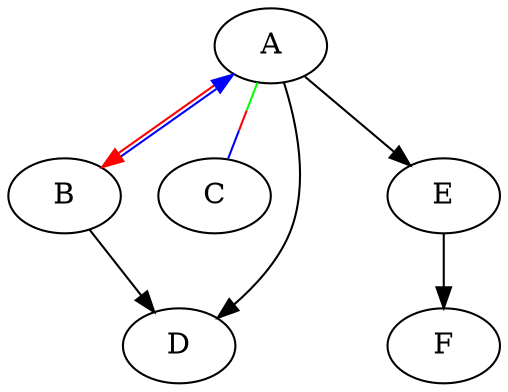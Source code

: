 digraph G {
A -> B [dir=both color="red:blue"]
A -> C [dir=none color="green:red;0.25:blue"]
A -> E
A -> D
E -> F
B -> D
}